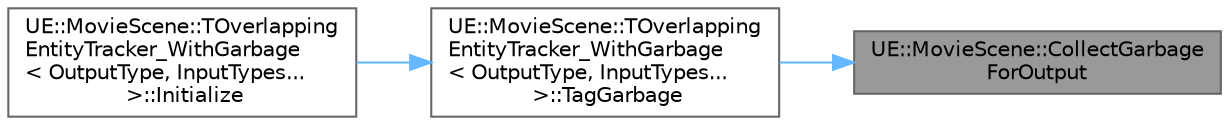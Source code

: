 digraph "UE::MovieScene::CollectGarbageForOutput"
{
 // INTERACTIVE_SVG=YES
 // LATEX_PDF_SIZE
  bgcolor="transparent";
  edge [fontname=Helvetica,fontsize=10,labelfontname=Helvetica,labelfontsize=10];
  node [fontname=Helvetica,fontsize=10,shape=box,height=0.2,width=0.4];
  rankdir="RL";
  Node1 [id="Node000001",label="UE::MovieScene::CollectGarbage\lForOutput",height=0.2,width=0.4,color="gray40", fillcolor="grey60", style="filled", fontcolor="black",tooltip="Override for OutputType* in order to provide custom garbage collection logic."];
  Node1 -> Node2 [id="edge1_Node000001_Node000002",dir="back",color="steelblue1",style="solid",tooltip=" "];
  Node2 [id="Node000002",label="UE::MovieScene::TOverlapping\lEntityTracker_WithGarbage\l\< OutputType, InputTypes...\l \>::TagGarbage",height=0.2,width=0.4,color="grey40", fillcolor="white", style="filled",URL="$d5/d54/structUE_1_1MovieScene_1_1TOverlappingEntityTracker__WithGarbage.html#ac44ea1fb30b51c50d958f76e5abfebea",tooltip=" "];
  Node2 -> Node3 [id="edge2_Node000002_Node000003",dir="back",color="steelblue1",style="solid",tooltip=" "];
  Node3 [id="Node000003",label="UE::MovieScene::TOverlapping\lEntityTracker_WithGarbage\l\< OutputType, InputTypes...\l \>::Initialize",height=0.2,width=0.4,color="grey40", fillcolor="white", style="filled",URL="$d5/d54/structUE_1_1MovieScene_1_1TOverlappingEntityTracker__WithGarbage.html#a09901f3324a55df0a1f676648b6f797e",tooltip=" "];
}
